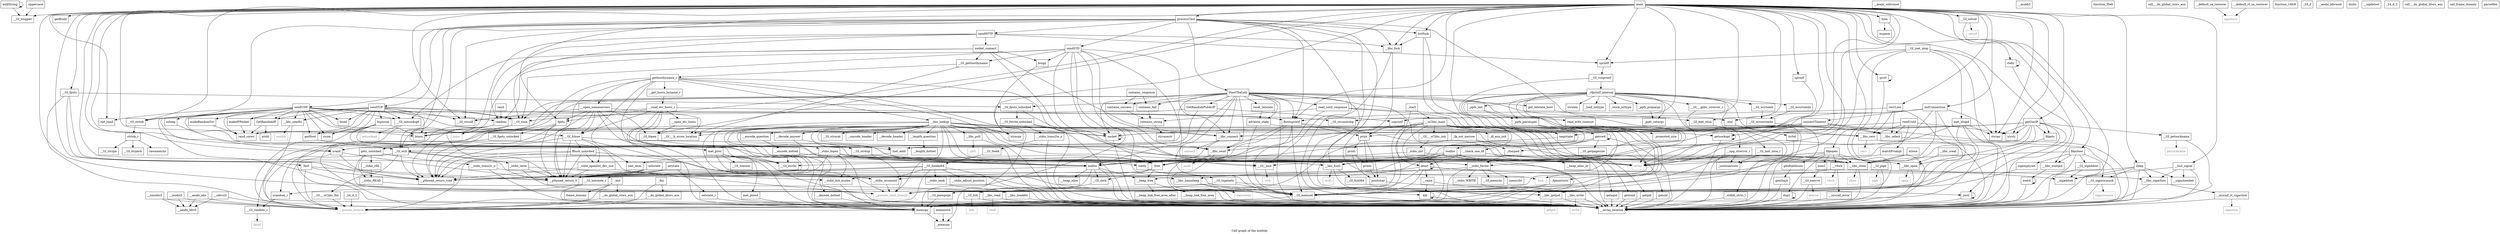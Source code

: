 digraph "Call graph of the module." {
  label="Call graph of the module.";
  node [shape=record];

  Node_contains_fail [label="{contains_fail}"];
  Node_contains_response [label="{contains_response}"];
  Node_socket_connect [label="{socket_connect}"];
  Node_contains_string [label="{contains_string}"];
  Node___GI_fclose [label="{__GI_fclose}"];
  Node_connectTimeout [label="{connectTimeout}"];
  Node_sprintf [label="{sprintf}"];
  Node_StartTheLelz [label="{StartTheLelz}"];
  Node___GI_getpagesize [label="{__GI_getpagesize}"];
  Node_sendTCP [label="{sendTCP}"];
  Node___libc_getpid [label="{__libc_getpid}"];
  Node___GI_fcntl64 [label="{__GI_fcntl64}"];
  Node_listFork [label="{listFork}"];
  Node_negotiate [label="{negotiate}"];
  Node_isspace [label="{isspace}"];
  Node___errno_location [label="{__errno_location}"];
  Node_sendSTD [label="{sendSTD}"];
  Node___GI__exit [label="{__GI__exit}"];
  Node_sendHTTP [label="{sendHTTP}"];
  Node_chdir [label="{chdir}"];
  Node_processCmd [label="{processCmd}"];
  Node_getrlimit [label="{getrlimit}"];
  Node_initConnection [label="{initConnection}"];
  Node_ioctl [label="{ioctl}"];
  Node_getOurIP [label="{getOurIP}"];
  Node_kill [label="{kill}"];
  Node_getBuild [label="{getBuild}"];
  Node_matchPrompt [label="{matchPrompt}"];
  Node_readUntil [label="{readUntil}"];
  Node_GetRandomPublicIP [label="{GetRandomPublicIP}"];
  Node___libc_close [label="{__libc_close}"];
  Node___libc_open [label="{__libc_open}"];
  Node_main [label="{main}"];
  Node___libc_creat [label="{__libc_creat}"];
  Node___udivsi3 [label="{__udivsi3}"];
  Node___GI_pipe [label="{__GI_pipe}"];
  Node_prctl [label="{prctl}"];
  Node_dup2 [label="{dup2}"];
  Node_GetRandomIP [label="{GetRandomIP}"];
  Node_csum [label="{csum}"];
  Node___aeabi_uidivmod [label="{__aeabi_uidivmod}"];
  Node___libc_fork [label="{__libc_fork}"];
  Node_getcwd [label="{getcwd}"];
  Node_sendUDP [label="{sendUDP}"];
  Node___libc_read [label="{__libc_read}"];
  Node___umodsi3 [label="{__umodsi3}"];
  Node___GI_fopen [label="{__GI_fopen}"];
  Node___libc_select [label="{__libc_select}"];
  Node___modsi3 [label="{__modsi3}"];
  Node___GI_setsid [label="{__GI_setsid}"];
  Node___aeabi_ldiv0 [label="{__aeabi_ldiv0}"];
  Node___GI_sigprocmask [label="{__GI_sigprocmask}"];
  Node___muldi3 [label="{__muldi3}"];
  Node___GI_time [label="{__GI_time}"];
  Node_function_f5e8 [label="{function_f5e8}"];
  Node___libc_waitpid [label="{__libc_waitpid}"];
  Node___vfork [label="{__vfork}"];
  Node_getdtablesize [label="{getdtablesize}"];
  Node_tcpcsum [label="{tcpcsum}"];
  Node_makeIPPacket [label="{makeIPPacket}"];
  Node___GI_toupper [label="{__GI_toupper}"];
  Node_sclose [label="{sclose}"];
  Node___libc_write [label="{__libc_write}"];
  Node___do_global_ctors_aux [label="{__do_global_ctors_aux}"];
  Node_call___do_global_ctors_aux [label="{call___do_global_ctors_aux}"];
  Node__fini [label="{_fini}"];
  Node_vfork [color="gray50", fontcolor="gray50", label="{vfork}"];
  Node_fork [color="gray50", fontcolor="gray50", label="{fork}"];
  Node_fcntl [color="gray50", fontcolor="gray50", label="{fcntl}"];
  Node_exit [color="gray50", fontcolor="gray50", label="{exit}"];
  Node_close [color="gray50", fontcolor="gray50", label="{close}"];
  Node_getpid [color="gray50", fontcolor="gray50", label="{getpid}"];
  Node_open [color="gray50", fontcolor="gray50", label="{open}"];
  Node_pipe [color="gray50", fontcolor="gray50", label="{pipe}"];
  Node_read [color="gray50", fontcolor="gray50", label="{read}"];
  Node_setsid [color="gray50", fontcolor="gray50", label="{setsid}"];
  Node_sigprocmask [color="gray50", fontcolor="gray50", label="{sigprocmask}"];
  Node_time [color="gray50", fontcolor="gray50", label="{time}"];
  Node_write [color="gray50", fontcolor="gray50", label="{write}"];
  Node_connect [color="gray50", fontcolor="gray50", label="{connect}"];
  Node_getsockname [color="gray50", fontcolor="gray50", label="{getsockname}"];
  Node_recv [color="gray50", fontcolor="gray50", label="{recv}"];
  Node_send [color="gray50", fontcolor="gray50", label="{send}"];
  Node_sendto [color="gray50", fontcolor="gray50", label="{sendto}"];
  Node_setsockopt [color="gray50", fontcolor="gray50", label="{setsockopt}"];
  Node_sigreturn [color="gray50", fontcolor="gray50", label="{sigreturn}"];
  Node_sigaction [color="gray50", fontcolor="gray50", label="{sigaction}"];
  Node_execve [color="gray50", fontcolor="gray50", label="{execve}"];
  Node_nanosleep [color="gray50", fontcolor="gray50", label="{nanosleep}"];
  Node_brk [color="gray50", fontcolor="gray50", label="{brk}"];
  Node_poll [color="gray50", fontcolor="gray50", label="{poll}"];
  Node_fabsf [color="gray50", fontcolor="gray50", label="{fabsf}"];
  Node___heap_link_free_area [label="{__heap_link_free_area}"];
  Node___heap_link_free_area_after [label="{__heap_link_free_area_after}"];
  Node___heap_free [label="{__heap_free}"];
  Node_abort [label="{abort}"];
  Node_rand [label="{rand}"];
  Node_random [label="{random}"];
  Node_setstate [label="{setstate}"];
  Node_initstate [label="{initstate}"];
  Node_srand [label="{srand}"];
  Node_setstate_r [label="{setstate_r}"];
  Node___GI_random_r [label="{__GI_random_r}"];
  Node_srandom_r [label="{srandom_r}"];
  Node__24_d_1 [label="{_24_d_1}"];
  Node___GI_initstate_r [label="{__GI_initstate_r}"];
  Node_atol [label="{atol}"];
  Node_strtol [label="{strtol}"];
  Node__stdlib_strto_l [label="{_stdlib_strto_l}"];
  Node___GI_exit [label="{__GI_exit}"];
  Node_execl [label="{execl}"];
  Node_sleep [label="{sleep}"];
  Node_usleep [label="{usleep}"];
  Node___GI___uClibc_fini [label="{__GI___uClibc_fini}"];
  Node___pthread_return_0 [label="{__pthread_return_0}"];
  Node___pthread_return_void [label="{__pthread_return_void}"];
  Node___check_one_fd [label="{__check_one_fd}"];
  Node___GI___uClibc_init [label="{__GI___uClibc_init}"];
  Node___uClibc_main [label="{__uClibc_main}"];
  Node___libc_sigaction [label="{__libc_sigaction}"];
  Node___syscall_error [label="{__syscall_error}"];
  Node___default_sa_restorer [label="{__default_sa_restorer}"];
  Node___default_rt_sa_restorer [label="{__default_rt_sa_restorer}"];
  Node___syscall_rt_sigaction [label="{__syscall_rt_sigaction}"];
  Node___GI_execve [label="{__GI_execve}"];
  Node_getegid [label="{getegid}"];
  Node_geteuid [label="{geteuid}"];
  Node_getgid [label="{getgid}"];
  Node_getuid [label="{getuid}"];
  Node___libc_nanosleep [label="{__libc_nanosleep}"];
  Node___GI_sbrk [label="{__GI_sbrk}"];
  Node_wait4 [label="{wait4}"];
  Node___GI___h_errno_location [label="{__GI___h_errno_location}"];
  Node___GI_wcrtomb [label="{__GI_wcrtomb}"];
  Node___GI_wcsrtombs [label="{__GI_wcsrtombs}"];
  Node___GI_wcsnrtombs [label="{__GI_wcsnrtombs}"];
  Node___stdio_WRITE [label="{__stdio_WRITE}"];
  Node___stdio_fwrite [label="{__stdio_fwrite}"];
  Node___stdio_trans2w_o [label="{__stdio_trans2w_o}"];
  Node__load_inttype [label="{_load_inttype}"];
  Node__store_inttype [label="{_store_inttype}"];
  Node__uintmaxtostr [label="{_uintmaxtostr}"];
  Node__fpmaxtostr [label="{_fpmaxtostr}"];
  Node_getc_unlocked [label="{getc_unlocked}"];
  Node__memcpy [label="{_memcpy}"];
  Node_function_14fc8 [label="{function_14fc8}"];
  Node_memmove [label="{memmove}"];
  Node___GI_memchr [label="{__GI_memchr}"];
  Node___GI_mempcpy [label="{__GI_mempcpy}"];
  Node_memrchr [label="{memrchr}"];
  Node_strtok_r [label="{strtok_r}"];
  Node___GI_strpbrk [label="{__GI_strpbrk}"];
  Node_inet_aton [label="{inet_aton}"];
  Node___dns_lookup [label="{__dns_lookup}"];
  Node__24_d [label="{_24_d}"];
  Node___open_nameservers [label="{__open_nameservers}"];
  Node___get_hosts_byname_r [label="{__get_hosts_byname_r}"];
  Node___raise [label="{__raise}"];
  Node__dl_aux_init [label="{_dl_aux_init}"];
  Node___GI_brk [label="{__GI_brk}"];
  Node___libc_poll [label="{__libc_poll}"];
  Node___GI_fseek [label="{__GI_fseek}"];
  Node___GI_fseeko64 [label="{__GI_fseeko64}"];
  Node___stdio_READ [label="{__stdio_READ}"];
  Node___stdio_adjust_position [label="{__stdio_adjust_position}"];
  Node___stdio_rfill [label="{__stdio_rfill}"];
  Node___stdio_trans2r_o [label="{__stdio_trans2r_o}"];
  Node___stdio_seek [label="{__stdio_seek}"];
  Node_rawmemchr [label="{rawmemchr}"];
  Node___GI_strncat [label="{__GI_strncat}"];
  Node___GI_strspn [label="{__GI_strspn}"];
  Node___GI_strdup [label="{__GI_strdup}"];
  Node_inet_pton4 [label="{inet_pton4}"];
  Node_inet_pton [label="{inet_pton}"];
  Node_inet_ntop4 [label="{inet_ntop4}"];
  Node___GI_inet_ntop [label="{__GI_inet_ntop}"];
  Node___encode_header [label="{__encode_header}"];
  Node___decode_header [label="{__decode_header}"];
  Node___encode_question [label="{__encode_question}"];
  Node___length_question [label="{__length_question}"];
  Node___decode_answer [label="{__decode_answer}"];
  Node___open_etc_hosts [label="{__open_etc_hosts}"];
  Node___read_etc_hosts_r [label="{__read_etc_hosts_r}"];
  Node___libc_lseek64 [label="{__libc_lseek64}"];
  Node___length_dotted [label="{__length_dotted}"];
  Node___aeabi_idiv [label="{__aeabi_idiv}"];
  Node___aeabi_idivmod [label="{__aeabi_idivmod}"];
  Node_feof [label="{feof}"];
  Node_fgets [label="{fgets}"];
  Node___GI_fputs [label="{__GI_fputs}"];
  Node__stdio_openlist_dec_use [label="{_stdio_openlist_dec_use}"];
  Node_fflush_unlocked [label="{fflush_unlocked}"];
  Node___GI_fgets_unlocked [label="{__GI_fgets_unlocked}"];
  Node___GI_fputs_unlocked [label="{__GI_fputs_unlocked}"];
  Node___GI_fwrite_unlocked [label="{__GI_fwrite_unlocked}"];
  Node_bcopy [label="{bcopy}"];
  Node_memcpy [label="{memcpy}"];
  Node___GI_memset [label="{__GI_memset}"];
  Node___GI_strcoll [label="{__GI_strcoll}"];
  Node_strlen [color="gray50", fontcolor="gray50", label="{strlen}"];
  Node___GI_strchr [label="{__GI_strchr}"];
  Node_strcpy [label="{strcpy}"];
  Node_strncpy [label="{strncpy}"];
  Node_strnlen [label="{strnlen}"];
  Node___GI_tolower [label="{__GI_tolower}"];
  Node___encode_dotted [label="{__encode_dotted}"];
  Node___decode_dotted [label="{__decode_dotted}"];
  Node_strstr [label="{strstr}"];
  Node___GI___glibc_strerror_r [label="{__GI___glibc_strerror_r}"];
  Node___xpg_strerror_r [label="{__xpg_strerror_r}"];
  Node___GI_strcasecmp [label="{__GI_strcasecmp}"];
  Node_strcasestr [label="{strcasestr}"];
  Node___GI_strtok [label="{__GI_strtok}"];
  Node_isatty [label="{isatty}"];
  Node___GI_tcgetattr [label="{__GI_tcgetattr}"];
  Node_ntohl [label="{ntohl}"];
  Node_ntohs [label="{ntohs}"];
  Node_htonl [label="{htonl}"];
  Node_htons [label="{htons}"];
  Node___GI_inet_ntoa_r [label="{__GI_inet_ntoa_r}"];
  Node___GI_inet_ntoa [label="{__GI_inet_ntoa}"];
  Node_inet_addr [label="{inet_addr}"];
  Node___GI_gethostbyname [label="{__GI_gethostbyname}"];
  Node_gethostbyname_r [label="{gethostbyname_r}"];
  Node___libc_connect [label="{__libc_connect}"];
  Node___GI_getsockname [label="{__GI_getsockname}"];
  Node_getsockopt [label="{getsockopt}"];
  Node___libc_recv [label="{__libc_recv}"];
  Node___libc_send [label="{__libc_send}"];
  Node___libc_sendto [label="{__libc_sendto}"];
  Node___GI_setsockopt [label="{__GI_setsockopt}"];
  Node_socket [label="{socket}"];
  Node___GI_sigaddset [label="{__GI_sigaddset}"];
  Node_sigemptyset [label="{sigemptyset}"];
  Node___bsd_signal [label="{__bsd_signal}"];
  Node___sigismember [label="{__sigismember}"];
  Node___sigaddset [label="{__sigaddset}"];
  Node___sigdelset [label="{__sigdelset}"];
  Node_malloc [label="{malloc}"];
  Node_free [label="{free}"];
  Node_realloc [label="{realloc}"];
  Node___heap_alloc [label="{__heap_alloc}"];
  Node___heap_alloc_at [label="{__heap_alloc_at}"];
  Node___GI_vsnprintf [label="{__GI_vsnprintf}"];
  Node__stdio_fopen [label="{_stdio_fopen}"];
  Node__24_d_2 [label="{_24_d_2}"];
  Node__stdio_init [label="{_stdio_init}"];
  Node___stdio_init_mutex [label="{__stdio_init_mutex}"];
  Node__stdio_term [label="{_stdio_term}"];
  Node___stdio_wcommit [label="{__stdio_wcommit}"];
  Node__charpad [label="{_charpad}"];
  Node__fp_out_narrow [label="{_fp_out_narrow}"];
  Node__ppfs_init [label="{_ppfs_init}"];
  Node__vfprintf_internal [label="{_vfprintf_internal}"];
  Node__ppfs_prepargs [label="{_ppfs_prepargs}"];
  Node__ppfs_setargs [label="{_ppfs_setargs}"];
  Node__promoted_size [label="{_promoted_size}"];
  Node__ppfs_parsespec [label="{_ppfs_parsespec}"];
  Node___libc_fcntl [label="{__libc_fcntl}"];
  Node___pseudo_branch [color="gray50", fontcolor="gray50", label="{__pseudo_branch}"];
  Node___pseudo_cond_branch [color="gray50", fontcolor="gray50", label="{__pseudo_cond_branch}"];
  Node__init [label="{_init}"];
  Node___do_global_dtors_aux [label="{__do_global_dtors_aux}"];
  Node_call___do_global_dtors_aux [label="{call___do_global_dtors_aux}"];
  Node_frame_dummy [label="{frame_dummy}"];
  Node_call_frame_dummy [label="{call_frame_dummy}"];
  Node__start [label="{_start}"];
  Node_init_rand [label="{init_rand}"];
  Node_rand_cmwc [label="{rand_cmwc}"];
  Node_trim [label="{trim}"];
  Node_printchar [label="{printchar}"];
  Node_prints [label="{prints}"];
  Node_printi [label="{printi}"];
  Node_print [label="{print}"];
  Node_zprintf [label="{zprintf}"];
  Node_szprintf [label="{szprintf}"];
  Node_Rootsprintf [label="{Rootsprintf}"];
  Node_fdpopen [label="{fdpopen}"];
  Node_fdpclose [label="{fdpclose}"];
  Node_fdgets [label="{fdgets}"];
  Node_parseHex [label="{parseHex}"];
  Node_wildString [label="{wildString}"];
  Node_getHost [label="{getHost}"];
  Node_uppercase [label="{uppercase}"];
  Node_makeRandomStr [label="{makeRandomStr}"];
  Node_recvLine [label="{recvLine}"];
  Node_get_telstate_host [label="{get_telstate_host}"];
  Node_read_until_response [label="{read_until_response}"];
  Node_read_with_timeout [label="{read_with_timeout}"];
  Node_advance_state [label="{advance_state}"];
  Node_reset_telstate [label="{reset_telstate}"];
  Node_contains_success [label="{contains_success}"];
  Node_contains_fail -> Node_contains_string;
  Node_contains_response -> Node_contains_fail;
  Node_contains_response -> Node_contains_success;
  Node_socket_connect -> Node_bcopy;
  Node_socket_connect -> Node_htons;
  Node_socket_connect -> Node___GI_gethostbyname;
  Node_socket_connect -> Node___libc_connect;
  Node_socket_connect -> Node___GI_setsockopt;
  Node_socket_connect -> Node_socket;
  Node_contains_string -> Node_strcasestr;
  Node___GI_fclose -> Node___libc_close;
  Node___GI_fclose -> Node___pthread_return_0;
  Node___GI_fclose -> Node___pthread_return_void;
  Node___GI_fclose -> Node__stdio_openlist_dec_use;
  Node___GI_fclose -> Node_fflush_unlocked;
  Node___GI_fclose -> Node___pseudo_cond_branch;
  Node_connectTimeout -> Node___errno_location;
  Node_connectTimeout -> Node___libc_select;
  Node_connectTimeout -> Node_htons;
  Node_connectTimeout -> Node___libc_connect;
  Node_connectTimeout -> Node_getsockopt;
  Node_connectTimeout -> Node___libc_fcntl;
  Node_connectTimeout -> Node_getHost;
  Node_sprintf -> Node___GI_vsnprintf;
  Node_StartTheLelz -> Node_contains_fail;
  Node_StartTheLelz -> Node___errno_location;
  Node_StartTheLelz -> Node_GetRandomPublicIP;
  Node_StartTheLelz -> Node___libc_select;
  Node_StartTheLelz -> Node___GI_time;
  Node_StartTheLelz -> Node_srand;
  Node_StartTheLelz -> Node___GI_memset;
  Node_StartTheLelz -> Node_strlen;
  Node_StartTheLelz -> Node_htons;
  Node_StartTheLelz -> Node___libc_connect;
  Node_StartTheLelz -> Node_getsockopt;
  Node_StartTheLelz -> Node___libc_send;
  Node_StartTheLelz -> Node_socket;
  Node_StartTheLelz -> Node_malloc;
  Node_StartTheLelz -> Node___libc_fcntl;
  Node_StartTheLelz -> Node_rand_cmwc;
  Node_StartTheLelz -> Node_Rootsprintf;
  Node_StartTheLelz -> Node_get_telstate_host;
  Node_StartTheLelz -> Node_read_until_response;
  Node_StartTheLelz -> Node_advance_state;
  Node_StartTheLelz -> Node_reset_telstate;
  Node_StartTheLelz -> Node_contains_success;
  Node_sendTCP -> Node_GetRandomIP;
  Node_sendTCP -> Node_csum;
  Node_sendTCP -> Node___GI_time;
  Node_sendTCP -> Node_tcpcsum;
  Node_sendTCP -> Node_makeIPPacket;
  Node_sendTCP -> Node___GI_strcoll;
  Node_sendTCP -> Node___GI_strtok;
  Node_sendTCP -> Node_htonl;
  Node_sendTCP -> Node_htons;
  Node_sendTCP -> Node___libc_sendto;
  Node_sendTCP -> Node___GI_setsockopt;
  Node_sendTCP -> Node_socket;
  Node_sendTCP -> Node_rand_cmwc;
  Node_sendTCP -> Node_Rootsprintf;
  Node_sendTCP -> Node_getHost;
  Node___libc_getpid -> Node___errno_location;
  Node___libc_getpid -> Node_getpid;
  Node___GI_fcntl64 -> Node___errno_location;
  Node_listFork -> Node___libc_fork;
  Node_listFork -> Node_malloc;
  Node_listFork -> Node_free;
  Node_negotiate -> Node___libc_send;
  Node_sendSTD -> Node___GI__exit;
  Node_sendSTD -> Node___libc_close;
  Node_sendSTD -> Node___GI_time;
  Node_sendSTD -> Node_random;
  Node_sendSTD -> Node_bcopy;
  Node_sendSTD -> Node_memcpy;
  Node_sendSTD -> Node___GI_memset;
  Node_sendSTD -> Node___GI_gethostbyname;
  Node_sendSTD -> Node___libc_connect;
  Node_sendSTD -> Node___libc_send;
  Node_sendSTD -> Node_socket;
  Node___GI__exit -> Node_exit;
  Node_sendHTTP -> Node_socket_connect;
  Node_sendHTTP -> Node_sprintf;
  Node_sendHTTP -> Node___libc_fork;
  Node_sendHTTP -> Node___GI_time;
  Node_sendHTTP -> Node_random;
  Node_sendHTTP -> Node___GI_exit;
  Node_chdir -> Node___errno_location;
  Node_chdir -> Node_chdir;
  Node_processCmd -> Node_StartTheLelz;
  Node_processCmd -> Node_sendTCP;
  Node_processCmd -> Node___libc_getpid;
  Node_processCmd -> Node_listFork;
  Node_processCmd -> Node_sendSTD;
  Node_processCmd -> Node___GI__exit;
  Node_processCmd -> Node_sendHTTP;
  Node_processCmd -> Node_kill;
  Node_processCmd -> Node___libc_fork;
  Node_processCmd -> Node_sendUDP;
  Node_processCmd -> Node_atol;
  Node_processCmd -> Node___GI_exit;
  Node_processCmd -> Node___GI_strcoll;
  Node_processCmd -> Node___GI_strchr;
  Node_processCmd -> Node___GI_strtok;
  Node_processCmd -> Node_Rootsprintf;
  Node_getrlimit -> Node___errno_location;
  Node_initConnection -> Node_connectTimeout;
  Node_initConnection -> Node___libc_close;
  Node_initConnection -> Node_atol;
  Node_initConnection -> Node___GI_memset;
  Node_initConnection -> Node___GI_strchr;
  Node_initConnection -> Node_strcpy;
  Node_initConnection -> Node_socket;
  Node_ioctl -> Node___errno_location;
  Node_ioctl -> Node_ioctl;
  Node_getOurIP -> Node_ioctl;
  Node_getOurIP -> Node___libc_close;
  Node_getOurIP -> Node___libc_open;
  Node_getOurIP -> Node___GI_memset;
  Node_getOurIP -> Node_strcpy;
  Node_getOurIP -> Node_strstr;
  Node_getOurIP -> Node_htons;
  Node_getOurIP -> Node_inet_addr;
  Node_getOurIP -> Node___libc_connect;
  Node_getOurIP -> Node___GI_getsockname;
  Node_getOurIP -> Node_socket;
  Node_getOurIP -> Node_fdgets;
  Node_kill -> Node___errno_location;
  Node_kill -> Node_kill;
  Node_matchPrompt -> Node_strlen;
  Node_readUntil -> Node_negotiate;
  Node_readUntil -> Node_matchPrompt;
  Node_readUntil -> Node___libc_select;
  Node_readUntil -> Node_strstr;
  Node_readUntil -> Node___libc_recv;
  Node_GetRandomPublicIP -> Node_random;
  Node_GetRandomPublicIP -> Node_inet_addr;
  Node_GetRandomPublicIP -> Node_szprintf;
  Node___libc_close -> Node___errno_location;
  Node___libc_close -> Node_close;
  Node___libc_open -> Node___errno_location;
  Node___libc_open -> Node_open;
  Node_main -> Node___GI_fclose;
  Node_main -> Node_sprintf;
  Node_main -> Node___libc_getpid;
  Node_main -> Node_listFork;
  Node_main -> Node_chdir;
  Node_main -> Node_processCmd;
  Node_main -> Node_initConnection;
  Node_main -> Node_getOurIP;
  Node_main -> Node_getBuild;
  Node_main -> Node_prctl;
  Node_main -> Node___libc_fork;
  Node_main -> Node_getcwd;
  Node_main -> Node___GI_fopen;
  Node_main -> Node___GI_setsid;
  Node_main -> Node___GI_time;
  Node_main -> Node___libc_waitpid;
  Node_main -> Node___GI_toupper;
  Node_main -> Node_srand;
  Node_main -> Node___GI_exit;
  Node_main -> Node_sleep;
  Node_main -> Node_feof;
  Node_main -> Node_fgets;
  Node_main -> Node___GI_fputs;
  Node_main -> Node___GI_memset;
  Node_main -> Node___GI_strcoll;
  Node_main -> Node_strlen;
  Node_main -> Node_strcpy;
  Node_main -> Node_strncpy;
  Node_main -> Node_strstr;
  Node_main -> Node___GI_strcasecmp;
  Node_main -> Node___GI_strtok;
  Node_main -> Node___GI_inet_ntoa;
  Node_main -> Node___bsd_signal;
  Node_main -> Node_malloc;
  Node_main -> Node_free;
  Node_main -> Node_init_rand;
  Node_main -> Node_trim;
  Node_main -> Node_zprintf;
  Node_main -> Node_szprintf;
  Node_main -> Node_Rootsprintf;
  Node_main -> Node_fdpopen;
  Node_main -> Node_fdpclose;
  Node_main -> Node_fdgets;
  Node_main -> Node_recvLine;
  Node___libc_creat -> Node___libc_open;
  Node___udivsi3 -> Node___aeabi_ldiv0;
  Node___udivsi3 -> Node___pseudo_branch;
  Node___GI_pipe -> Node___errno_location;
  Node___GI_pipe -> Node_pipe;
  Node_prctl -> Node___errno_location;
  Node_prctl -> Node_prctl;
  Node_dup2 -> Node___errno_location;
  Node_dup2 -> Node_dup2;
  Node_GetRandomIP -> Node_ntohl;
  Node_GetRandomIP -> Node_rand_cmwc;
  Node___libc_fork -> Node___errno_location;
  Node___libc_fork -> Node_fork;
  Node_getcwd -> Node___GI_getpagesize;
  Node_getcwd -> Node___errno_location;
  Node_getcwd -> Node_getcwd;
  Node_getcwd -> Node_malloc;
  Node_getcwd -> Node_free;
  Node_getcwd -> Node_realloc;
  Node_sendUDP -> Node_GetRandomIP;
  Node_sendUDP -> Node_csum;
  Node_sendUDP -> Node___GI_time;
  Node_sendUDP -> Node_makeIPPacket;
  Node_sendUDP -> Node_random;
  Node_sendUDP -> Node_srand;
  Node_sendUDP -> Node_usleep;
  Node_sendUDP -> Node___GI_memset;
  Node_sendUDP -> Node_htonl;
  Node_sendUDP -> Node_htons;
  Node_sendUDP -> Node___libc_sendto;
  Node_sendUDP -> Node___GI_setsockopt;
  Node_sendUDP -> Node_socket;
  Node_sendUDP -> Node_malloc;
  Node_sendUDP -> Node_init_rand;
  Node_sendUDP -> Node_rand_cmwc;
  Node_sendUDP -> Node_Rootsprintf;
  Node_sendUDP -> Node_getHost;
  Node_sendUDP -> Node_makeRandomStr;
  Node___libc_read -> Node___errno_location;
  Node___libc_read -> Node_read;
  Node___umodsi3 -> Node___aeabi_ldiv0;
  Node___umodsi3 -> Node___pseudo_branch;
  Node___GI_fopen -> Node__stdio_fopen;
  Node___libc_select -> Node___errno_location;
  Node___modsi3 -> Node___aeabi_ldiv0;
  Node___modsi3 -> Node___pseudo_branch;
  Node___GI_setsid -> Node___errno_location;
  Node___GI_setsid -> Node_setsid;
  Node___GI_sigprocmask -> Node___errno_location;
  Node___GI_sigprocmask -> Node_sigprocmask;
  Node___GI_time -> Node___errno_location;
  Node___GI_time -> Node_time;
  Node___libc_waitpid -> Node_wait4;
  Node___vfork -> Node_vfork;
  Node___vfork -> Node_fork;
  Node___vfork -> Node___syscall_error;
  Node_getdtablesize -> Node_getrlimit;
  Node_tcpcsum -> Node_csum;
  Node_tcpcsum -> Node_memcpy;
  Node_tcpcsum -> Node_htons;
  Node_tcpcsum -> Node_malloc;
  Node_tcpcsum -> Node_free;
  Node_makeIPPacket -> Node_rand_cmwc;
  Node_sclose -> Node___libc_close;
  Node___libc_write -> Node___errno_location;
  Node___libc_write -> Node_write;
  Node___do_global_ctors_aux -> Node___pseudo_branch;
  Node__fini -> Node___pseudo_branch;
  Node__fini -> Node___do_global_dtors_aux;
  Node___heap_free -> Node___heap_link_free_area;
  Node___heap_free -> Node___heap_link_free_area_after;
  Node_abort -> Node_abort;
  Node_abort -> Node___pthread_return_0;
  Node_abort -> Node___libc_sigaction;
  Node_abort -> Node___raise;
  Node_abort -> Node___GI_memset;
  Node_abort -> Node___sigaddset;
  Node_abort -> Node___pseudo_cond_branch;
  Node_rand -> Node_random;
  Node_random -> Node___GI_random_r;
  Node_random -> Node___pthread_return_0;
  Node_random -> Node___pthread_return_void;
  Node_setstate -> Node_setstate_r;
  Node_setstate -> Node___pthread_return_0;
  Node_setstate -> Node___pthread_return_void;
  Node_initstate -> Node___GI_initstate_r;
  Node_initstate -> Node___pthread_return_0;
  Node_initstate -> Node___pthread_return_void;
  Node_srand -> Node_srandom_r;
  Node_srand -> Node___pthread_return_0;
  Node_srand -> Node___pthread_return_void;
  Node_setstate_r -> Node___errno_location;
  Node___GI_random_r -> Node_fabsf;
  Node_srandom_r -> Node___GI_random_r;
  Node__24_d_1 -> Node___pseudo_branch;
  Node___GI_initstate_r -> Node___errno_location;
  Node___GI_initstate_r -> Node_srandom_r;
  Node_atol -> Node_strtol;
  Node_strtol -> Node__stdlib_strto_l;
  Node__stdlib_strto_l -> Node___errno_location;
  Node___GI_exit -> Node___GI__exit;
  Node___GI_exit -> Node___GI___uClibc_fini;
  Node___GI_exit -> Node___pthread_return_0;
  Node___GI_exit -> Node___pthread_return_void;
  Node___GI_exit -> Node__stdio_term;
  Node___GI_exit -> Node___pseudo_branch;
  Node_execl -> Node___GI_execve;
  Node_sleep -> Node___errno_location;
  Node_sleep -> Node___GI_sigprocmask;
  Node_sleep -> Node___libc_sigaction;
  Node_sleep -> Node___libc_nanosleep;
  Node_sleep -> Node___sigismember;
  Node_sleep -> Node___sigaddset;
  Node_usleep -> Node___libc_nanosleep;
  Node___GI___uClibc_fini -> Node___pseudo_branch;
  Node___check_one_fd -> Node___libc_open;
  Node___check_one_fd -> Node_abort;
  Node___check_one_fd -> Node___libc_fcntl;
  Node___GI___uClibc_init -> Node__stdio_init;
  Node___uClibc_main -> Node___errno_location;
  Node___uClibc_main -> Node___GI_exit;
  Node___uClibc_main -> Node___check_one_fd;
  Node___uClibc_main -> Node___GI___uClibc_init;
  Node___uClibc_main -> Node_getegid;
  Node___uClibc_main -> Node_geteuid;
  Node___uClibc_main -> Node_getgid;
  Node___uClibc_main -> Node_getuid;
  Node___uClibc_main -> Node___GI___h_errno_location;
  Node___uClibc_main -> Node__dl_aux_init;
  Node___uClibc_main -> Node___GI_memset;
  Node___uClibc_main -> Node___pseudo_branch;
  Node___uClibc_main -> Node___pseudo_cond_branch;
  Node___libc_sigaction -> Node___syscall_rt_sigaction;
  Node___libc_sigaction -> Node_memcpy;
  Node___syscall_error -> Node___errno_location;
  Node___default_sa_restorer -> Node_sigreturn;
  Node___default_rt_sa_restorer -> Node_sigreturn;
  Node___syscall_rt_sigaction -> Node___errno_location;
  Node___syscall_rt_sigaction -> Node_sigaction;
  Node___GI_execve -> Node___errno_location;
  Node___GI_execve -> Node_execve;
  Node_getegid -> Node___errno_location;
  Node_geteuid -> Node___errno_location;
  Node_getgid -> Node___errno_location;
  Node_getuid -> Node___errno_location;
  Node___libc_nanosleep -> Node___errno_location;
  Node___libc_nanosleep -> Node_nanosleep;
  Node___GI_sbrk -> Node___GI_brk;
  Node_wait4 -> Node___errno_location;
  Node_wait4 -> Node_wait4;
  Node___GI_wcrtomb -> Node___GI_wcsnrtombs;
  Node___GI_wcsrtombs -> Node___GI_wcsnrtombs;
  Node___GI_wcsnrtombs -> Node___errno_location;
  Node___stdio_WRITE -> Node___libc_write;
  Node___stdio_fwrite -> Node___stdio_WRITE;
  Node___stdio_fwrite -> Node___GI_memchr;
  Node___stdio_fwrite -> Node_memrchr;
  Node___stdio_fwrite -> Node_memcpy;
  Node___stdio_fwrite -> Node___stdio_wcommit;
  Node___stdio_trans2w_o -> Node___errno_location;
  Node___stdio_trans2w_o -> Node___GI_fseek;
  Node__fpmaxtostr -> Node___GI_memset;
  Node__fpmaxtostr -> Node___pseudo_branch;
  Node_getc_unlocked -> Node___stdio_READ;
  Node_getc_unlocked -> Node___stdio_rfill;
  Node_getc_unlocked -> Node___stdio_trans2r_o;
  Node_getc_unlocked -> Node___pseudo_cond_branch;
  Node_memmove -> Node__memcpy;
  Node___GI_mempcpy -> Node_memcpy;
  Node_strtok_r -> Node___GI_strpbrk;
  Node_strtok_r -> Node_rawmemchr;
  Node_strtok_r -> Node___GI_strspn;
  Node___dns_lookup -> Node___errno_location;
  Node___dns_lookup -> Node___libc_close;
  Node___dns_lookup -> Node___pthread_return_0;
  Node___dns_lookup -> Node___pthread_return_void;
  Node___dns_lookup -> Node___GI___h_errno_location;
  Node___dns_lookup -> Node___libc_poll;
  Node___dns_lookup -> Node___GI_strncat;
  Node___dns_lookup -> Node_inet_pton;
  Node___dns_lookup -> Node___encode_header;
  Node___dns_lookup -> Node___decode_header;
  Node___dns_lookup -> Node___encode_question;
  Node___dns_lookup -> Node___length_question;
  Node___dns_lookup -> Node___decode_answer;
  Node___dns_lookup -> Node_memcpy;
  Node___dns_lookup -> Node___GI_memset;
  Node___dns_lookup -> Node_strlen;
  Node___dns_lookup -> Node_strncpy;
  Node___dns_lookup -> Node_inet_addr;
  Node___dns_lookup -> Node___libc_connect;
  Node___dns_lookup -> Node___libc_recv;
  Node___dns_lookup -> Node___libc_send;
  Node___dns_lookup -> Node_socket;
  Node___dns_lookup -> Node_malloc;
  Node___dns_lookup -> Node_free;
  Node___dns_lookup -> Node___pseudo_cond_branch;
  Node___open_nameservers -> Node___GI_fclose;
  Node___open_nameservers -> Node___GI_fopen;
  Node___open_nameservers -> Node___pthread_return_0;
  Node___open_nameservers -> Node___pthread_return_void;
  Node___open_nameservers -> Node___GI___h_errno_location;
  Node___open_nameservers -> Node___GI_strdup;
  Node___open_nameservers -> Node_fgets;
  Node___open_nameservers -> Node___GI_strcoll;
  Node___open_nameservers -> Node_free;
  Node___get_hosts_byname_r -> Node___read_etc_hosts_r;
  Node___raise -> Node___libc_getpid;
  Node___raise -> Node_kill;
  Node___GI_brk -> Node___errno_location;
  Node___GI_brk -> Node_brk;
  Node___libc_poll -> Node___errno_location;
  Node___libc_poll -> Node_poll;
  Node___GI_fseek -> Node___GI_fseeko64;
  Node___GI_fseeko64 -> Node___errno_location;
  Node___GI_fseeko64 -> Node___pthread_return_0;
  Node___GI_fseeko64 -> Node___pthread_return_void;
  Node___GI_fseeko64 -> Node___stdio_adjust_position;
  Node___GI_fseeko64 -> Node___stdio_seek;
  Node___GI_fseeko64 -> Node___stdio_wcommit;
  Node___GI_fseeko64 -> Node___pseudo_branch;
  Node___stdio_READ -> Node___libc_read;
  Node___stdio_adjust_position -> Node___errno_location;
  Node___stdio_rfill -> Node___stdio_READ;
  Node___stdio_trans2r_o -> Node___errno_location;
  Node___stdio_trans2r_o -> Node___stdio_wcommit;
  Node___stdio_seek -> Node___libc_lseek64;
  Node___GI_strdup -> Node_strlen;
  Node___GI_strdup -> Node_malloc;
  Node___GI_strdup -> Node___pseudo_cond_branch;
  Node_inet_pton4 -> Node_memcpy;
  Node_inet_pton -> Node___errno_location;
  Node_inet_pton -> Node_inet_pton4;
  Node_inet_pton -> Node_memcpy;
  Node_inet_pton -> Node___GI_memset;
  Node_inet_pton -> Node___GI_strchr;
  Node_inet_pton -> Node___GI_tolower;
  Node_inet_ntop4 -> Node___errno_location;
  Node_inet_ntop4 -> Node_memcpy;
  Node_inet_ntop4 -> Node___GI_memset;
  Node_inet_ntop4 -> Node_strlen;
  Node_inet_ntop4 -> Node_strcpy;
  Node___GI_inet_ntop -> Node_sprintf;
  Node___GI_inet_ntop -> Node___errno_location;
  Node___GI_inet_ntop -> Node_inet_ntop4;
  Node___GI_inet_ntop -> Node___GI_memset;
  Node___GI_inet_ntop -> Node_strlen;
  Node___GI_inet_ntop -> Node_strcpy;
  Node___encode_question -> Node___encode_dotted;
  Node___length_question -> Node___length_dotted;
  Node___decode_answer -> Node___GI_strdup;
  Node___decode_answer -> Node___decode_dotted;
  Node___open_etc_hosts -> Node___GI_fopen;
  Node___read_etc_hosts_r -> Node___GI_fclose;
  Node___read_etc_hosts_r -> Node___errno_location;
  Node___read_etc_hosts_r -> Node_inet_pton;
  Node___read_etc_hosts_r -> Node___open_etc_hosts;
  Node___read_etc_hosts_r -> Node_fgets;
  Node___read_etc_hosts_r -> Node___GI_strcoll;
  Node___read_etc_hosts_r -> Node___GI_strchr;
  Node___read_etc_hosts_r -> Node___GI_strcasecmp;
  Node___libc_lseek64 -> Node___errno_location;
  Node___aeabi_idiv -> Node___aeabi_ldiv0;
  Node___aeabi_idiv -> Node___pseudo_branch;
  Node_feof -> Node___pthread_return_0;
  Node_feof -> Node___pthread_return_void;
  Node_feof -> Node___pseudo_branch;
  Node_fgets -> Node___pthread_return_0;
  Node_fgets -> Node___pthread_return_void;
  Node_fgets -> Node___GI_fgets_unlocked;
  Node_fgets -> Node___pseudo_branch;
  Node___GI_fputs -> Node___pthread_return_0;
  Node___GI_fputs -> Node___pthread_return_void;
  Node___GI_fputs -> Node___GI_fputs_unlocked;
  Node___GI_fputs -> Node___pseudo_branch;
  Node__stdio_openlist_dec_use -> Node___pthread_return_0;
  Node__stdio_openlist_dec_use -> Node___pthread_return_void;
  Node__stdio_openlist_dec_use -> Node___pseudo_cond_branch;
  Node_fflush_unlocked -> Node___pthread_return_0;
  Node_fflush_unlocked -> Node___pthread_return_void;
  Node_fflush_unlocked -> Node__stdio_openlist_dec_use;
  Node_fflush_unlocked -> Node___stdio_wcommit;
  Node_fflush_unlocked -> Node___pseudo_branch;
  Node___GI_fgets_unlocked -> Node_getc_unlocked;
  Node___GI_fputs_unlocked -> Node___GI_fwrite_unlocked;
  Node___GI_fputs_unlocked -> Node_strlen;
  Node___GI_fwrite_unlocked -> Node___errno_location;
  Node___GI_fwrite_unlocked -> Node___stdio_fwrite;
  Node___GI_fwrite_unlocked -> Node___stdio_trans2w_o;
  Node_bcopy -> Node__memcpy;
  Node_memcpy -> Node__memcpy;
  Node___GI_memset -> Node___pseudo_branch;
  Node___encode_dotted -> Node_memcpy;
  Node___encode_dotted -> Node_strlen;
  Node___encode_dotted -> Node___GI_strchr;
  Node___decode_dotted -> Node_memcpy;
  Node___GI___glibc_strerror_r -> Node___xpg_strerror_r;
  Node___xpg_strerror_r -> Node___errno_location;
  Node___xpg_strerror_r -> Node__uintmaxtostr;
  Node___xpg_strerror_r -> Node_memcpy;
  Node___xpg_strerror_r -> Node_strlen;
  Node___GI_strtok -> Node_strtok_r;
  Node_isatty -> Node___GI_tcgetattr;
  Node___GI_tcgetattr -> Node_ioctl;
  Node___GI_tcgetattr -> Node___GI_mempcpy;
  Node___GI_tcgetattr -> Node___GI_memset;
  Node___GI_inet_ntoa_r -> Node__uintmaxtostr;
  Node___GI_inet_ntoa -> Node___GI_inet_ntoa_r;
  Node_inet_addr -> Node_inet_aton;
  Node___GI_gethostbyname -> Node___GI___h_errno_location;
  Node___GI_gethostbyname -> Node_gethostbyname_r;
  Node_gethostbyname_r -> Node___errno_location;
  Node_gethostbyname_r -> Node___pthread_return_0;
  Node_gethostbyname_r -> Node___pthread_return_void;
  Node_gethostbyname_r -> Node_inet_aton;
  Node_gethostbyname_r -> Node___dns_lookup;
  Node_gethostbyname_r -> Node___open_nameservers;
  Node_gethostbyname_r -> Node___get_hosts_byname_r;
  Node_gethostbyname_r -> Node_memcpy;
  Node_gethostbyname_r -> Node_strncpy;
  Node_gethostbyname_r -> Node_free;
  Node___libc_connect -> Node___errno_location;
  Node___libc_connect -> Node_connect;
  Node___GI_getsockname -> Node___errno_location;
  Node___GI_getsockname -> Node_getsockname;
  Node_getsockopt -> Node___errno_location;
  Node_getsockopt -> Node_getsockopt;
  Node___libc_recv -> Node___errno_location;
  Node___libc_recv -> Node_recv;
  Node___libc_send -> Node___errno_location;
  Node___libc_send -> Node_send;
  Node___libc_sendto -> Node___errno_location;
  Node___libc_sendto -> Node_sendto;
  Node___GI_setsockopt -> Node___errno_location;
  Node___GI_setsockopt -> Node_setsockopt;
  Node_socket -> Node___errno_location;
  Node_socket -> Node_socket;
  Node___GI_sigaddset -> Node___errno_location;
  Node___GI_sigaddset -> Node___sigaddset;
  Node_sigemptyset -> Node___GI_memset;
  Node___bsd_signal -> Node___errno_location;
  Node___bsd_signal -> Node___libc_sigaction;
  Node___bsd_signal -> Node___sigismember;
  Node___bsd_signal -> Node___sigaddset;
  Node_malloc -> Node___errno_location;
  Node_malloc -> Node___heap_free;
  Node_malloc -> Node___pthread_return_0;
  Node_malloc -> Node___GI_sbrk;
  Node_malloc -> Node___heap_alloc;
  Node_malloc -> Node___pseudo_cond_branch;
  Node_free -> Node___heap_free;
  Node_free -> Node___pthread_return_0;
  Node_free -> Node___GI_sbrk;
  Node_realloc -> Node___heap_free;
  Node_realloc -> Node___pthread_return_0;
  Node_realloc -> Node_memcpy;
  Node_realloc -> Node_malloc;
  Node_realloc -> Node_free;
  Node_realloc -> Node___heap_alloc_at;
  Node___GI_vsnprintf -> Node___stdio_init_mutex;
  Node___GI_vsnprintf -> Node__vfprintf_internal;
  Node__stdio_fopen -> Node___errno_location;
  Node__stdio_fopen -> Node___libc_open;
  Node__stdio_fopen -> Node___pthread_return_0;
  Node__stdio_fopen -> Node___pthread_return_void;
  Node__stdio_fopen -> Node_isatty;
  Node__stdio_fopen -> Node_malloc;
  Node__stdio_fopen -> Node_free;
  Node__stdio_fopen -> Node___stdio_init_mutex;
  Node__stdio_fopen -> Node___libc_fcntl;
  Node__stdio_init -> Node___errno_location;
  Node__stdio_init -> Node_isatty;
  Node___stdio_init_mutex -> Node_memcpy;
  Node__stdio_term -> Node___pthread_return_0;
  Node__stdio_term -> Node___stdio_init_mutex;
  Node__stdio_term -> Node___pseudo_cond_branch;
  Node___stdio_wcommit -> Node___pseudo_cond_branch;
  Node__charpad -> Node___stdio_fwrite;
  Node__fp_out_narrow -> Node_strlen;
  Node__fp_out_narrow -> Node__charpad;
  Node__fp_out_narrow -> Node___pseudo_cond_branch;
  Node__ppfs_init -> Node___GI_memset;
  Node__ppfs_init -> Node__ppfs_parsespec;
  Node__vfprintf_internal -> Node___errno_location;
  Node__vfprintf_internal -> Node___GI_wcrtomb;
  Node__vfprintf_internal -> Node___GI_wcsrtombs;
  Node__vfprintf_internal -> Node___stdio_fwrite;
  Node__vfprintf_internal -> Node__load_inttype;
  Node__vfprintf_internal -> Node__store_inttype;
  Node__vfprintf_internal -> Node__uintmaxtostr;
  Node__vfprintf_internal -> Node__fpmaxtostr;
  Node__vfprintf_internal -> Node___GI_fputs_unlocked;
  Node__vfprintf_internal -> Node_strlen;
  Node__vfprintf_internal -> Node_strnlen;
  Node__vfprintf_internal -> Node___GI___glibc_strerror_r;
  Node__vfprintf_internal -> Node__charpad;
  Node__vfprintf_internal -> Node__ppfs_init;
  Node__vfprintf_internal -> Node__ppfs_prepargs;
  Node__vfprintf_internal -> Node__ppfs_setargs;
  Node__vfprintf_internal -> Node__ppfs_parsespec;
  Node__vfprintf_internal -> Node___pseudo_cond_branch;
  Node__ppfs_prepargs -> Node__ppfs_setargs;
  Node__ppfs_parsespec -> Node_memcpy;
  Node__ppfs_parsespec -> Node__promoted_size;
  Node___libc_fcntl -> Node___GI_fcntl64;
  Node___libc_fcntl -> Node___errno_location;
  Node___libc_fcntl -> Node_fcntl;
  Node__init -> Node___do_global_ctors_aux;
  Node__init -> Node___pseudo_branch;
  Node__init -> Node_frame_dummy;
  Node___do_global_dtors_aux -> Node___pseudo_branch;
  Node__start -> Node_abort;
  Node__start -> Node___uClibc_main;
  Node_trim -> Node_isspace;
  Node_trim -> Node_strlen;
  Node_printchar -> Node___libc_write;
  Node_prints -> Node_printchar;
  Node_printi -> Node_printchar;
  Node_printi -> Node_prints;
  Node_print -> Node_printchar;
  Node_print -> Node_prints;
  Node_print -> Node_printi;
  Node_zprintf -> Node_print;
  Node_szprintf -> Node_print;
  Node_Rootsprintf -> Node___GI_memset;
  Node_Rootsprintf -> Node_strlen;
  Node_Rootsprintf -> Node___libc_send;
  Node_Rootsprintf -> Node_malloc;
  Node_Rootsprintf -> Node_free;
  Node_Rootsprintf -> Node_print;
  Node_fdpopen -> Node___GI__exit;
  Node_fdpopen -> Node___libc_close;
  Node_fdpopen -> Node___GI_pipe;
  Node_fdpopen -> Node_dup2;
  Node_fdpopen -> Node___vfork;
  Node_fdpopen -> Node_getdtablesize;
  Node_fdpopen -> Node_execl;
  Node_fdpopen -> Node___GI_memset;
  Node_fdpopen -> Node_malloc;
  Node_fdpclose -> Node___errno_location;
  Node_fdpclose -> Node___libc_close;
  Node_fdpclose -> Node___GI_sigprocmask;
  Node_fdpclose -> Node___libc_waitpid;
  Node_fdpclose -> Node___GI_sigaddset;
  Node_fdpclose -> Node_sigemptyset;
  Node_fdgets -> Node___libc_read;
  Node_wildString -> Node___GI_toupper;
  Node_wildString -> Node_wildString;
  Node_getHost -> Node_inet_addr;
  Node_uppercase -> Node___GI_toupper;
  Node_makeRandomStr -> Node_rand_cmwc;
  Node_recvLine -> Node___libc_select;
  Node_recvLine -> Node___GI_memset;
  Node_recvLine -> Node___libc_recv;
  Node_recvLine -> Node_Rootsprintf;
  Node_get_telstate_host -> Node___GI_inet_ntoa;
  Node_read_until_response -> Node_contains_string;
  Node_read_until_response -> Node_negotiate;
  Node_read_until_response -> Node___GI_memset;
  Node_read_until_response -> Node_read_with_timeout;
  Node_read_with_timeout -> Node___libc_select;
  Node_read_with_timeout -> Node___libc_recv;
  Node_advance_state -> Node___libc_close;
  Node_advance_state -> Node___GI_memset;
  Node_reset_telstate -> Node_advance_state;
  Node_contains_success -> Node_contains_string;
}
